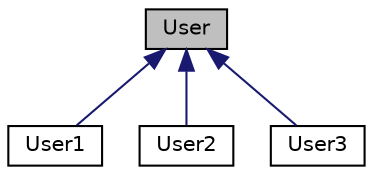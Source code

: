 digraph "User"
{
 // LATEX_PDF_SIZE
  edge [fontname="Helvetica",fontsize="10",labelfontname="Helvetica",labelfontsize="10"];
  node [fontname="Helvetica",fontsize="10",shape=record];
  Node1 [label="User",height=0.2,width=0.4,color="black", fillcolor="grey75", style="filled", fontcolor="black",tooltip=" "];
  Node1 -> Node2 [dir="back",color="midnightblue",fontsize="10",style="solid",fontname="Helvetica"];
  Node2 [label="User1",height=0.2,width=0.4,color="black", fillcolor="white", style="filled",URL="$classUser1.html",tooltip=" "];
  Node1 -> Node3 [dir="back",color="midnightblue",fontsize="10",style="solid",fontname="Helvetica"];
  Node3 [label="User2",height=0.2,width=0.4,color="black", fillcolor="white", style="filled",URL="$classUser2.html",tooltip=" "];
  Node1 -> Node4 [dir="back",color="midnightblue",fontsize="10",style="solid",fontname="Helvetica"];
  Node4 [label="User3",height=0.2,width=0.4,color="black", fillcolor="white", style="filled",URL="$classUser3.html",tooltip=" "];
}
